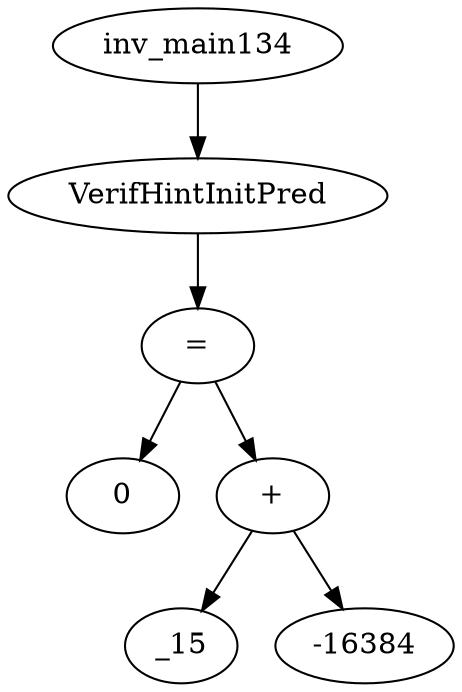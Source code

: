 digraph dag {
0 [label="inv_main134"];
1 [label="VerifHintInitPred"];
2 [label="="];
3 [label="0"];
4 [label="+"];
5 [label="_15"];
6 [label="-16384"];
0->1
1->2
2->4
2 -> 3
4->6
4 -> 5
}
